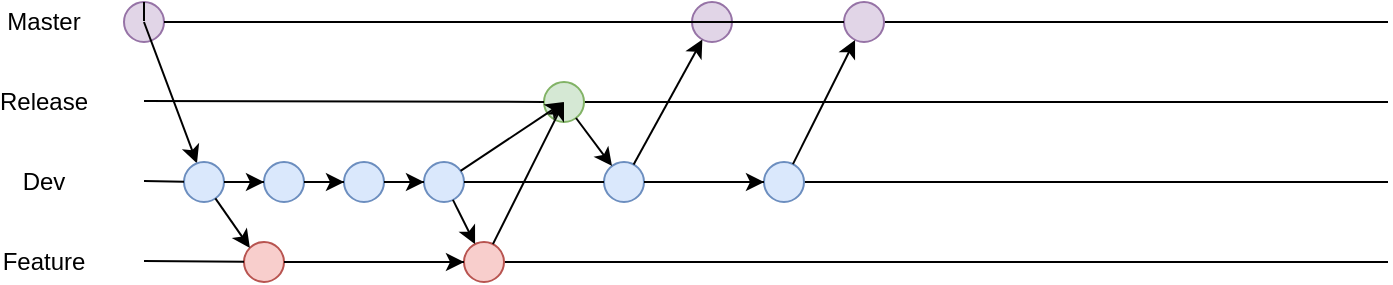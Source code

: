 <mxfile version="14.2.7" type="github">
  <diagram id="ECuKKJRDwGSO8WtzTbQF" name="Page-1">
    <mxGraphModel dx="946" dy="538" grid="1" gridSize="10" guides="1" tooltips="1" connect="1" arrows="1" fold="1" page="1" pageScale="1" pageWidth="827" pageHeight="1169" math="0" shadow="0">
      <root>
        <mxCell id="0" />
        <mxCell id="1" parent="0" />
        <mxCell id="wkxqqsHXV6JuuzdKQJdM-1" value="Master" style="text;html=1;strokeColor=none;fillColor=none;align=center;verticalAlign=middle;whiteSpace=wrap;rounded=0;" vertex="1" parent="1">
          <mxGeometry x="50" y="70" width="40" height="20" as="geometry" />
        </mxCell>
        <mxCell id="wkxqqsHXV6JuuzdKQJdM-2" value="Release" style="text;html=1;strokeColor=none;fillColor=none;align=center;verticalAlign=middle;whiteSpace=wrap;rounded=0;" vertex="1" parent="1">
          <mxGeometry x="50" y="110" width="40" height="20" as="geometry" />
        </mxCell>
        <mxCell id="wkxqqsHXV6JuuzdKQJdM-3" value="Dev" style="text;html=1;strokeColor=none;fillColor=none;align=center;verticalAlign=middle;whiteSpace=wrap;rounded=0;" vertex="1" parent="1">
          <mxGeometry x="50" y="150" width="40" height="20" as="geometry" />
        </mxCell>
        <mxCell id="wkxqqsHXV6JuuzdKQJdM-4" value="Feature" style="text;html=1;strokeColor=none;fillColor=none;align=center;verticalAlign=middle;whiteSpace=wrap;rounded=0;" vertex="1" parent="1">
          <mxGeometry x="50" y="190" width="40" height="20" as="geometry" />
        </mxCell>
        <mxCell id="wkxqqsHXV6JuuzdKQJdM-8" value="" style="endArrow=none;html=1;" edge="1" parent="1" source="wkxqqsHXV6JuuzdKQJdM-48">
          <mxGeometry width="50" height="50" relative="1" as="geometry">
            <mxPoint x="120" y="79.5" as="sourcePoint" />
            <mxPoint x="742" y="80" as="targetPoint" />
          </mxGeometry>
        </mxCell>
        <mxCell id="wkxqqsHXV6JuuzdKQJdM-9" value="" style="endArrow=none;html=1;" edge="1" parent="1" source="wkxqqsHXV6JuuzdKQJdM-33">
          <mxGeometry width="50" height="50" relative="1" as="geometry">
            <mxPoint x="120" y="119.5" as="sourcePoint" />
            <mxPoint x="742" y="120" as="targetPoint" />
          </mxGeometry>
        </mxCell>
        <mxCell id="wkxqqsHXV6JuuzdKQJdM-10" value="" style="endArrow=none;html=1;" edge="1" parent="1" source="wkxqqsHXV6JuuzdKQJdM-45">
          <mxGeometry width="50" height="50" relative="1" as="geometry">
            <mxPoint x="120" y="159.5" as="sourcePoint" />
            <mxPoint x="742" y="160" as="targetPoint" />
          </mxGeometry>
        </mxCell>
        <mxCell id="wkxqqsHXV6JuuzdKQJdM-11" value="" style="endArrow=none;html=1;" edge="1" parent="1" source="wkxqqsHXV6JuuzdKQJdM-30">
          <mxGeometry width="50" height="50" relative="1" as="geometry">
            <mxPoint x="120" y="199.5" as="sourcePoint" />
            <mxPoint x="742" y="200" as="targetPoint" />
          </mxGeometry>
        </mxCell>
        <mxCell id="wkxqqsHXV6JuuzdKQJdM-12" value="" style="ellipse;whiteSpace=wrap;html=1;aspect=fixed;fillColor=#e1d5e7;strokeColor=#9673a6;" vertex="1" parent="1">
          <mxGeometry x="110" y="70" width="20" height="20" as="geometry" />
        </mxCell>
        <mxCell id="wkxqqsHXV6JuuzdKQJdM-13" value="" style="endArrow=none;html=1;" edge="1" parent="1" target="wkxqqsHXV6JuuzdKQJdM-12">
          <mxGeometry width="50" height="50" relative="1" as="geometry">
            <mxPoint x="120" y="79.5" as="sourcePoint" />
            <mxPoint x="742" y="80" as="targetPoint" />
          </mxGeometry>
        </mxCell>
        <mxCell id="wkxqqsHXV6JuuzdKQJdM-14" value="" style="endArrow=classic;html=1;" edge="1" parent="1" target="wkxqqsHXV6JuuzdKQJdM-15">
          <mxGeometry width="50" height="50" relative="1" as="geometry">
            <mxPoint x="120" y="80" as="sourcePoint" />
            <mxPoint x="450" y="250" as="targetPoint" />
          </mxGeometry>
        </mxCell>
        <mxCell id="wkxqqsHXV6JuuzdKQJdM-15" value="" style="ellipse;whiteSpace=wrap;html=1;aspect=fixed;fillColor=#dae8fc;strokeColor=#6c8ebf;" vertex="1" parent="1">
          <mxGeometry x="140" y="150" width="20" height="20" as="geometry" />
        </mxCell>
        <mxCell id="wkxqqsHXV6JuuzdKQJdM-16" value="" style="endArrow=none;html=1;" edge="1" parent="1" target="wkxqqsHXV6JuuzdKQJdM-15">
          <mxGeometry width="50" height="50" relative="1" as="geometry">
            <mxPoint x="120" y="159.5" as="sourcePoint" />
            <mxPoint x="742" y="160" as="targetPoint" />
          </mxGeometry>
        </mxCell>
        <mxCell id="wkxqqsHXV6JuuzdKQJdM-17" value="" style="ellipse;whiteSpace=wrap;html=1;aspect=fixed;fillColor=#dae8fc;strokeColor=#6c8ebf;" vertex="1" parent="1">
          <mxGeometry x="180" y="150" width="20" height="20" as="geometry" />
        </mxCell>
        <mxCell id="wkxqqsHXV6JuuzdKQJdM-18" value="" style="endArrow=none;html=1;" edge="1" parent="1" source="wkxqqsHXV6JuuzdKQJdM-15" target="wkxqqsHXV6JuuzdKQJdM-17">
          <mxGeometry width="50" height="50" relative="1" as="geometry">
            <mxPoint x="160" y="160" as="sourcePoint" />
            <mxPoint x="742" y="160" as="targetPoint" />
          </mxGeometry>
        </mxCell>
        <mxCell id="wkxqqsHXV6JuuzdKQJdM-19" value="" style="ellipse;whiteSpace=wrap;html=1;aspect=fixed;fillColor=#dae8fc;strokeColor=#6c8ebf;" vertex="1" parent="1">
          <mxGeometry x="220" y="150" width="20" height="20" as="geometry" />
        </mxCell>
        <mxCell id="wkxqqsHXV6JuuzdKQJdM-20" value="" style="endArrow=none;html=1;" edge="1" parent="1" source="wkxqqsHXV6JuuzdKQJdM-17" target="wkxqqsHXV6JuuzdKQJdM-19">
          <mxGeometry width="50" height="50" relative="1" as="geometry">
            <mxPoint x="200" y="160" as="sourcePoint" />
            <mxPoint x="742" y="160" as="targetPoint" />
          </mxGeometry>
        </mxCell>
        <mxCell id="wkxqqsHXV6JuuzdKQJdM-21" value="" style="ellipse;whiteSpace=wrap;html=1;aspect=fixed;fillColor=#dae8fc;strokeColor=#6c8ebf;" vertex="1" parent="1">
          <mxGeometry x="260" y="150" width="20" height="20" as="geometry" />
        </mxCell>
        <mxCell id="wkxqqsHXV6JuuzdKQJdM-22" value="" style="endArrow=none;html=1;" edge="1" parent="1" source="wkxqqsHXV6JuuzdKQJdM-19" target="wkxqqsHXV6JuuzdKQJdM-21">
          <mxGeometry width="50" height="50" relative="1" as="geometry">
            <mxPoint x="240" y="160" as="sourcePoint" />
            <mxPoint x="742" y="160" as="targetPoint" />
          </mxGeometry>
        </mxCell>
        <mxCell id="wkxqqsHXV6JuuzdKQJdM-23" value="" style="endArrow=classic;html=1;" edge="1" parent="1" source="wkxqqsHXV6JuuzdKQJdM-15" target="wkxqqsHXV6JuuzdKQJdM-17">
          <mxGeometry width="50" height="50" relative="1" as="geometry">
            <mxPoint x="400" y="300" as="sourcePoint" />
            <mxPoint x="450" y="250" as="targetPoint" />
          </mxGeometry>
        </mxCell>
        <mxCell id="wkxqqsHXV6JuuzdKQJdM-26" value="" style="endArrow=classic;html=1;" edge="1" parent="1" source="wkxqqsHXV6JuuzdKQJdM-17" target="wkxqqsHXV6JuuzdKQJdM-19">
          <mxGeometry width="50" height="50" relative="1" as="geometry">
            <mxPoint x="180" y="180" as="sourcePoint" />
            <mxPoint x="200" y="180" as="targetPoint" />
          </mxGeometry>
        </mxCell>
        <mxCell id="wkxqqsHXV6JuuzdKQJdM-27" value="" style="endArrow=classic;html=1;" edge="1" parent="1" source="wkxqqsHXV6JuuzdKQJdM-19" target="wkxqqsHXV6JuuzdKQJdM-21">
          <mxGeometry width="50" height="50" relative="1" as="geometry">
            <mxPoint x="190" y="190" as="sourcePoint" />
            <mxPoint x="210" y="190" as="targetPoint" />
          </mxGeometry>
        </mxCell>
        <mxCell id="wkxqqsHXV6JuuzdKQJdM-28" value="" style="ellipse;whiteSpace=wrap;html=1;aspect=fixed;fillColor=#f8cecc;strokeColor=#b85450;" vertex="1" parent="1">
          <mxGeometry x="170" y="190" width="20" height="20" as="geometry" />
        </mxCell>
        <mxCell id="wkxqqsHXV6JuuzdKQJdM-29" value="" style="endArrow=none;html=1;" edge="1" parent="1" target="wkxqqsHXV6JuuzdKQJdM-28">
          <mxGeometry width="50" height="50" relative="1" as="geometry">
            <mxPoint x="120.0" y="199.5" as="sourcePoint" />
            <mxPoint x="742" y="200" as="targetPoint" />
          </mxGeometry>
        </mxCell>
        <mxCell id="wkxqqsHXV6JuuzdKQJdM-30" value="" style="ellipse;whiteSpace=wrap;html=1;aspect=fixed;fillColor=#f8cecc;strokeColor=#b85450;" vertex="1" parent="1">
          <mxGeometry x="280" y="190" width="20" height="20" as="geometry" />
        </mxCell>
        <mxCell id="wkxqqsHXV6JuuzdKQJdM-31" value="" style="endArrow=none;html=1;" edge="1" parent="1" source="wkxqqsHXV6JuuzdKQJdM-28" target="wkxqqsHXV6JuuzdKQJdM-30">
          <mxGeometry width="50" height="50" relative="1" as="geometry">
            <mxPoint x="190.0" y="200" as="sourcePoint" />
            <mxPoint x="742" y="200" as="targetPoint" />
          </mxGeometry>
        </mxCell>
        <mxCell id="wkxqqsHXV6JuuzdKQJdM-32" value="" style="endArrow=classic;html=1;" edge="1" parent="1" source="wkxqqsHXV6JuuzdKQJdM-28" target="wkxqqsHXV6JuuzdKQJdM-30">
          <mxGeometry width="50" height="50" relative="1" as="geometry">
            <mxPoint x="170" y="170" as="sourcePoint" />
            <mxPoint x="190" y="170" as="targetPoint" />
          </mxGeometry>
        </mxCell>
        <mxCell id="wkxqqsHXV6JuuzdKQJdM-33" value="" style="ellipse;whiteSpace=wrap;html=1;aspect=fixed;fillColor=#d5e8d4;strokeColor=#82b366;" vertex="1" parent="1">
          <mxGeometry x="320" y="110" width="20" height="20" as="geometry" />
        </mxCell>
        <mxCell id="wkxqqsHXV6JuuzdKQJdM-34" value="" style="endArrow=none;html=1;" edge="1" parent="1" target="wkxqqsHXV6JuuzdKQJdM-33">
          <mxGeometry width="50" height="50" relative="1" as="geometry">
            <mxPoint x="120" y="119.5" as="sourcePoint" />
            <mxPoint x="742" y="120" as="targetPoint" />
          </mxGeometry>
        </mxCell>
        <mxCell id="wkxqqsHXV6JuuzdKQJdM-35" value="" style="endArrow=classic;html=1;entryX=0.5;entryY=0.5;entryDx=0;entryDy=0;entryPerimeter=0;" edge="1" parent="1" source="wkxqqsHXV6JuuzdKQJdM-21" target="wkxqqsHXV6JuuzdKQJdM-33">
          <mxGeometry width="50" height="50" relative="1" as="geometry">
            <mxPoint x="220" y="330" as="sourcePoint" />
            <mxPoint x="270" y="280" as="targetPoint" />
          </mxGeometry>
        </mxCell>
        <mxCell id="wkxqqsHXV6JuuzdKQJdM-37" value="" style="endArrow=classic;html=1;" edge="1" parent="1" source="wkxqqsHXV6JuuzdKQJdM-30">
          <mxGeometry width="50" height="50" relative="1" as="geometry">
            <mxPoint x="288.321" y="164.453" as="sourcePoint" />
            <mxPoint x="330" y="120" as="targetPoint" />
          </mxGeometry>
        </mxCell>
        <mxCell id="wkxqqsHXV6JuuzdKQJdM-38" value="" style="ellipse;whiteSpace=wrap;html=1;aspect=fixed;fillColor=#dae8fc;strokeColor=#6c8ebf;" vertex="1" parent="1">
          <mxGeometry x="350" y="150" width="20" height="20" as="geometry" />
        </mxCell>
        <mxCell id="wkxqqsHXV6JuuzdKQJdM-39" value="" style="endArrow=none;html=1;" edge="1" parent="1" source="wkxqqsHXV6JuuzdKQJdM-21" target="wkxqqsHXV6JuuzdKQJdM-38">
          <mxGeometry width="50" height="50" relative="1" as="geometry">
            <mxPoint x="280" y="160" as="sourcePoint" />
            <mxPoint x="742" y="160" as="targetPoint" />
          </mxGeometry>
        </mxCell>
        <mxCell id="wkxqqsHXV6JuuzdKQJdM-40" value="" style="endArrow=classic;html=1;" edge="1" parent="1" source="wkxqqsHXV6JuuzdKQJdM-33" target="wkxqqsHXV6JuuzdKQJdM-38">
          <mxGeometry width="50" height="50" relative="1" as="geometry">
            <mxPoint x="220" y="330" as="sourcePoint" />
            <mxPoint x="270" y="280" as="targetPoint" />
          </mxGeometry>
        </mxCell>
        <mxCell id="wkxqqsHXV6JuuzdKQJdM-41" value="" style="endArrow=classic;html=1;entryX=0;entryY=0;entryDx=0;entryDy=0;" edge="1" parent="1" source="wkxqqsHXV6JuuzdKQJdM-15" target="wkxqqsHXV6JuuzdKQJdM-28">
          <mxGeometry width="50" height="50" relative="1" as="geometry">
            <mxPoint x="220" y="330" as="sourcePoint" />
            <mxPoint x="270" y="280" as="targetPoint" />
          </mxGeometry>
        </mxCell>
        <mxCell id="wkxqqsHXV6JuuzdKQJdM-42" value="" style="endArrow=classic;html=1;" edge="1" parent="1" source="wkxqqsHXV6JuuzdKQJdM-21" target="wkxqqsHXV6JuuzdKQJdM-30">
          <mxGeometry width="50" height="50" relative="1" as="geometry">
            <mxPoint x="165.665" y="178.24" as="sourcePoint" />
            <mxPoint x="182.929" y="202.929" as="targetPoint" />
          </mxGeometry>
        </mxCell>
        <mxCell id="wkxqqsHXV6JuuzdKQJdM-43" value="" style="ellipse;whiteSpace=wrap;html=1;aspect=fixed;fillColor=#e1d5e7;strokeColor=#9673a6;" vertex="1" parent="1">
          <mxGeometry x="394" y="70" width="20" height="20" as="geometry" />
        </mxCell>
        <mxCell id="wkxqqsHXV6JuuzdKQJdM-44" value="" style="endArrow=classic;html=1;" edge="1" parent="1" source="wkxqqsHXV6JuuzdKQJdM-38" target="wkxqqsHXV6JuuzdKQJdM-43">
          <mxGeometry width="50" height="50" relative="1" as="geometry">
            <mxPoint x="220" y="330" as="sourcePoint" />
            <mxPoint x="270" y="280" as="targetPoint" />
          </mxGeometry>
        </mxCell>
        <mxCell id="wkxqqsHXV6JuuzdKQJdM-45" value="" style="ellipse;whiteSpace=wrap;html=1;aspect=fixed;fillColor=#dae8fc;strokeColor=#6c8ebf;" vertex="1" parent="1">
          <mxGeometry x="430" y="150" width="20" height="20" as="geometry" />
        </mxCell>
        <mxCell id="wkxqqsHXV6JuuzdKQJdM-46" value="" style="endArrow=none;html=1;" edge="1" parent="1" source="wkxqqsHXV6JuuzdKQJdM-38" target="wkxqqsHXV6JuuzdKQJdM-45">
          <mxGeometry width="50" height="50" relative="1" as="geometry">
            <mxPoint x="370" y="160" as="sourcePoint" />
            <mxPoint x="742" y="160" as="targetPoint" />
          </mxGeometry>
        </mxCell>
        <mxCell id="wkxqqsHXV6JuuzdKQJdM-47" value="" style="endArrow=classic;html=1;" edge="1" parent="1" source="wkxqqsHXV6JuuzdKQJdM-38" target="wkxqqsHXV6JuuzdKQJdM-45">
          <mxGeometry width="50" height="50" relative="1" as="geometry">
            <mxPoint x="220" y="330" as="sourcePoint" />
            <mxPoint x="270" y="280" as="targetPoint" />
          </mxGeometry>
        </mxCell>
        <mxCell id="wkxqqsHXV6JuuzdKQJdM-48" value="" style="ellipse;whiteSpace=wrap;html=1;aspect=fixed;fillColor=#e1d5e7;strokeColor=#9673a6;" vertex="1" parent="1">
          <mxGeometry x="470" y="70" width="20" height="20" as="geometry" />
        </mxCell>
        <mxCell id="wkxqqsHXV6JuuzdKQJdM-49" value="" style="endArrow=none;html=1;" edge="1" parent="1" source="wkxqqsHXV6JuuzdKQJdM-12" target="wkxqqsHXV6JuuzdKQJdM-48">
          <mxGeometry width="50" height="50" relative="1" as="geometry">
            <mxPoint x="130" y="80" as="sourcePoint" />
            <mxPoint x="742" y="80" as="targetPoint" />
          </mxGeometry>
        </mxCell>
        <mxCell id="wkxqqsHXV6JuuzdKQJdM-50" value="" style="endArrow=classic;html=1;" edge="1" parent="1" source="wkxqqsHXV6JuuzdKQJdM-45" target="wkxqqsHXV6JuuzdKQJdM-48">
          <mxGeometry width="50" height="50" relative="1" as="geometry">
            <mxPoint x="220" y="330" as="sourcePoint" />
            <mxPoint x="270" y="280" as="targetPoint" />
          </mxGeometry>
        </mxCell>
      </root>
    </mxGraphModel>
  </diagram>
</mxfile>
